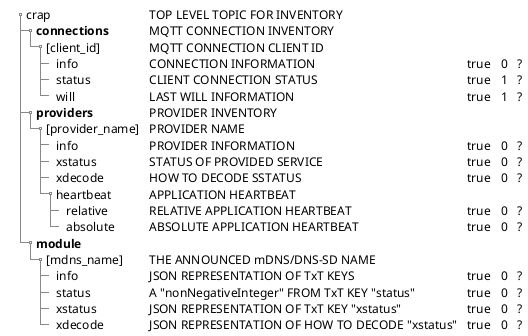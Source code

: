 @startsalt (id=crap)
'title test crap
{
{T
' test crap
++ crap | TOP LEVEL TOPIC FOR INVENTORY
+++ **connections** | MQTT CONNECTION INVENTORY
++++ [client_id] | MQTT CONNECTION CLIENT ID
+++++ info | CONNECTION INFORMATION | true | 0 | ?
+++++ status | CLIENT CONNECTION STATUS | true | 1 | ?
+++++ will | LAST WILL INFORMATION | true | 1 | ?

+++ **providers** | PROVIDER INVENTORY
++++ [provider_name] | PROVIDER NAME
+++++ info | PROVIDER INFORMATION | true | 0 | ?
+++++ xstatus | STATUS OF PROVIDED SERVICE | true | 0 | ?
+++++ xdecode | HOW TO DECODE SSTATUS | true | 0 | ?
+++++ heartbeat | APPLICATION HEARTBEAT
++++++ relative | RELATIVE APPLICATION HEARTBEAT | true | 0 | ?
++++++ absolute | ABSOLUTE APPLICATION HEARTBEAT | true | 0 | ?

+++ **module**
++++ [mdns_name] | THE ANNOUNCED mDNS/DNS-SD NAME
+++++ info | JSON REPRESENTATION OF TxT KEYS | true | 0 | ?
+++++ status | A "nonNegativeInteger" FROM TxT KEY "status" | true | 0 | ?
+++++ xstatus | JSON REPRESENTATION OF TxT KEY "xstatus" | true | 0 | ?
+++++ xdecode | JSON REPRESENTATION OF HOW TO DECODE "xstatus" | true | 0 | ?
}
}
@endsalt
